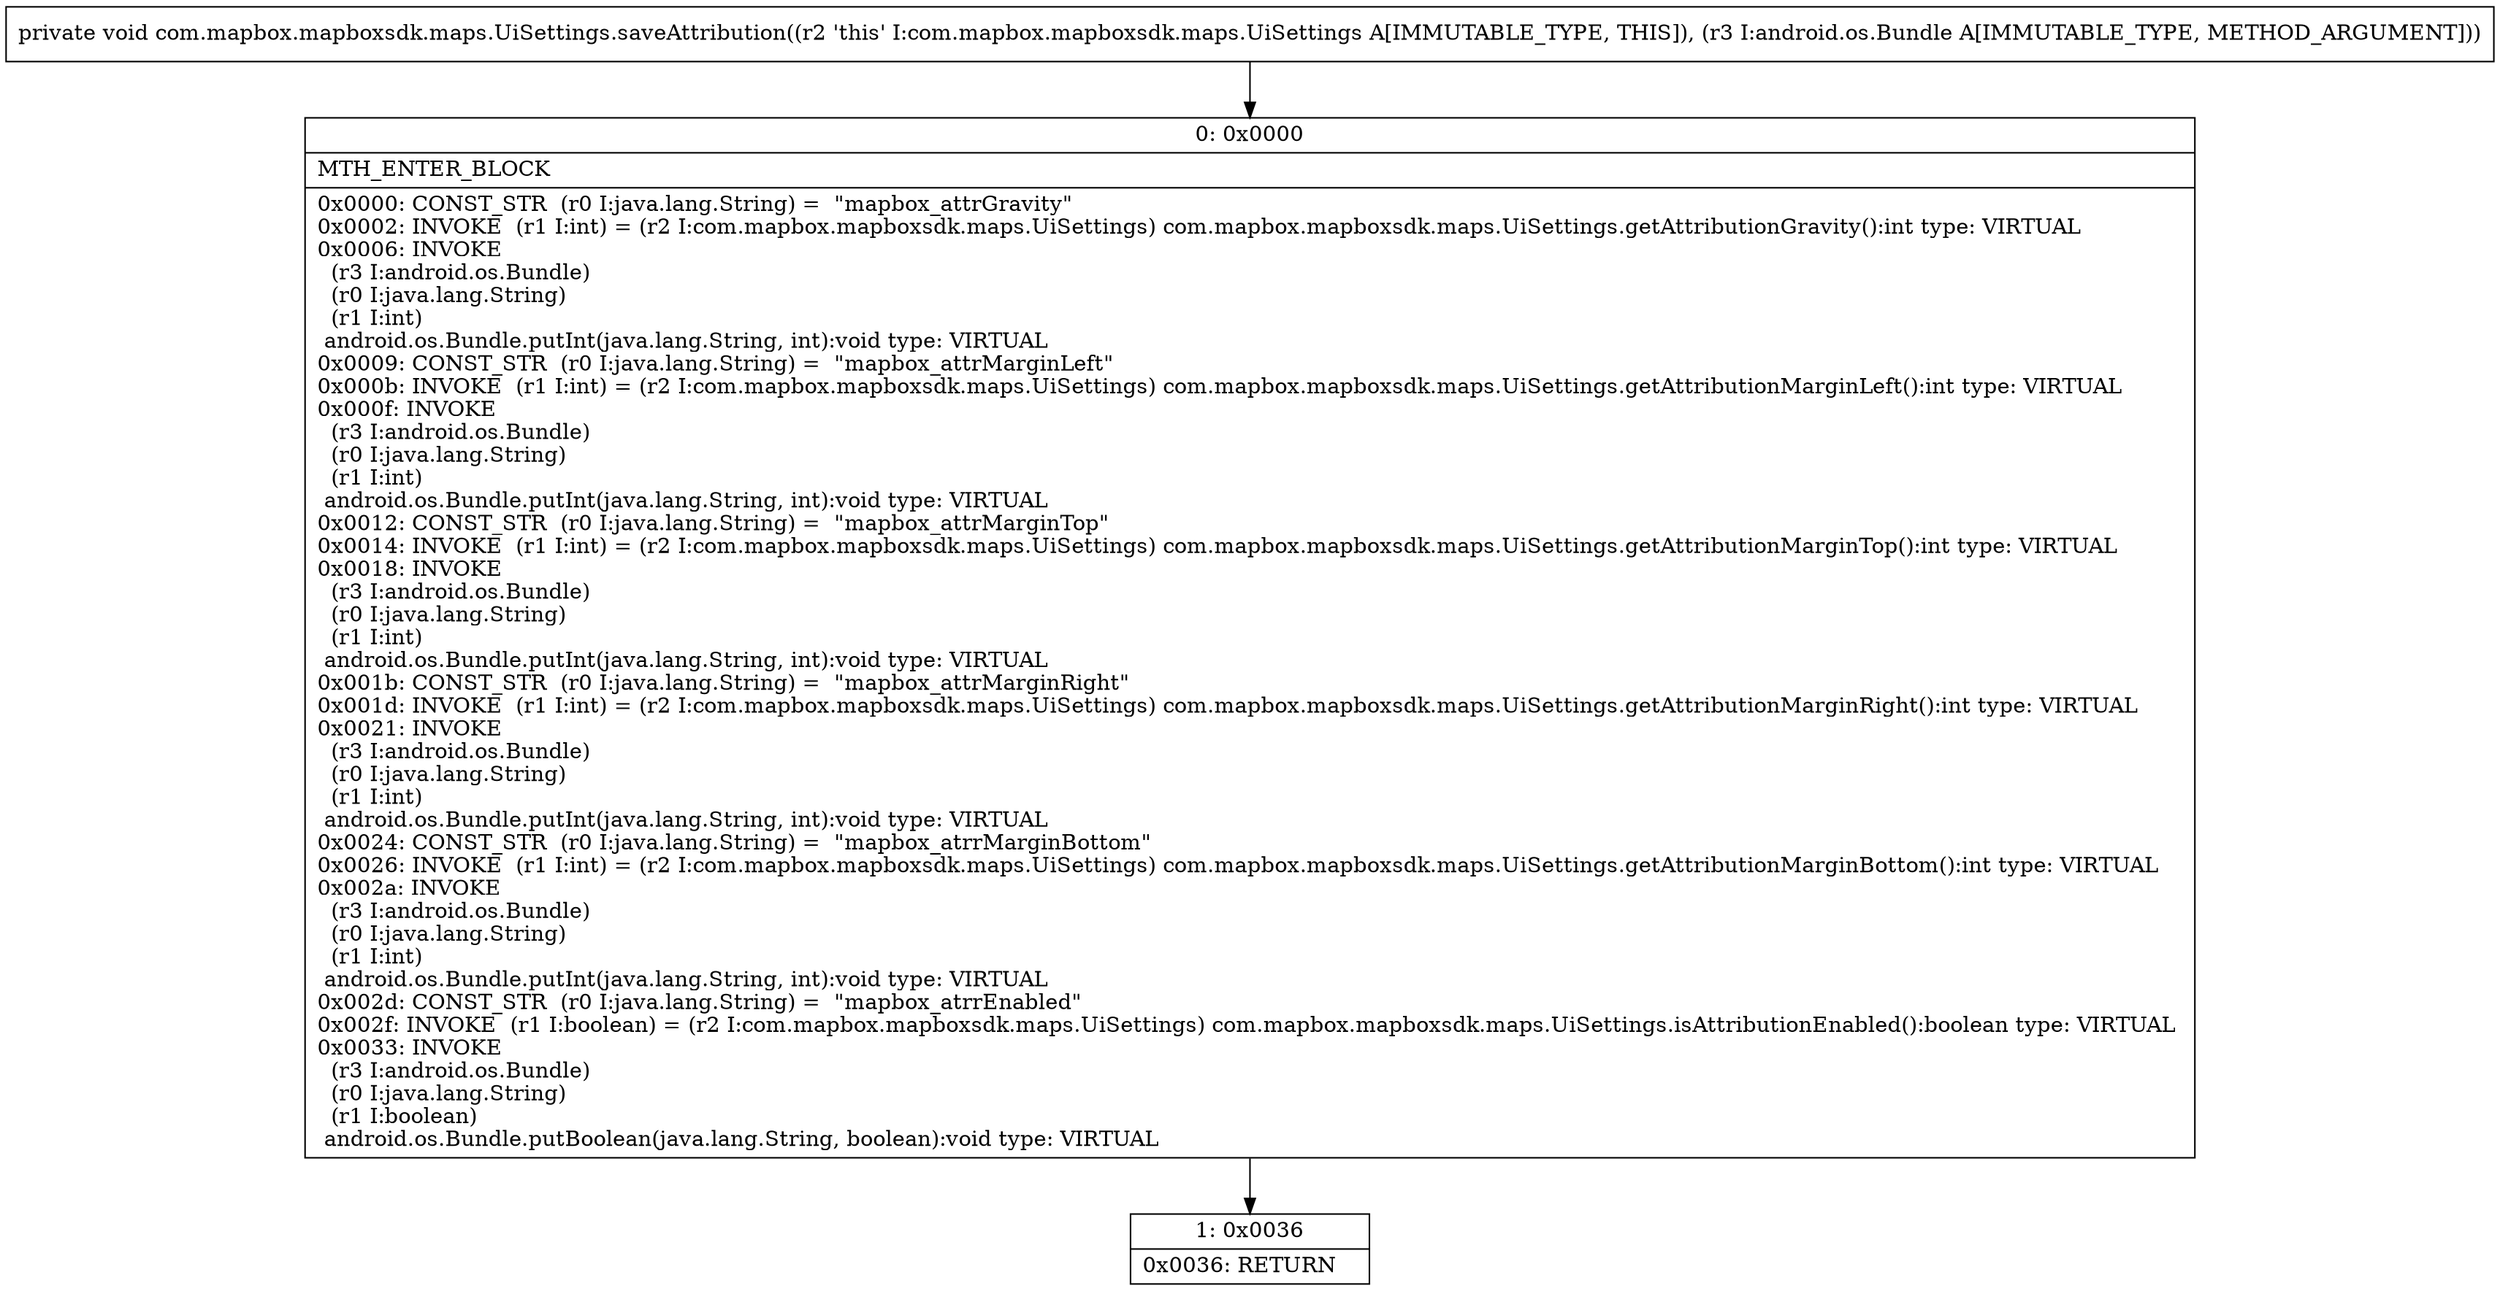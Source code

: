 digraph "CFG forcom.mapbox.mapboxsdk.maps.UiSettings.saveAttribution(Landroid\/os\/Bundle;)V" {
Node_0 [shape=record,label="{0\:\ 0x0000|MTH_ENTER_BLOCK\l|0x0000: CONST_STR  (r0 I:java.lang.String) =  \"mapbox_attrGravity\" \l0x0002: INVOKE  (r1 I:int) = (r2 I:com.mapbox.mapboxsdk.maps.UiSettings) com.mapbox.mapboxsdk.maps.UiSettings.getAttributionGravity():int type: VIRTUAL \l0x0006: INVOKE  \l  (r3 I:android.os.Bundle)\l  (r0 I:java.lang.String)\l  (r1 I:int)\l android.os.Bundle.putInt(java.lang.String, int):void type: VIRTUAL \l0x0009: CONST_STR  (r0 I:java.lang.String) =  \"mapbox_attrMarginLeft\" \l0x000b: INVOKE  (r1 I:int) = (r2 I:com.mapbox.mapboxsdk.maps.UiSettings) com.mapbox.mapboxsdk.maps.UiSettings.getAttributionMarginLeft():int type: VIRTUAL \l0x000f: INVOKE  \l  (r3 I:android.os.Bundle)\l  (r0 I:java.lang.String)\l  (r1 I:int)\l android.os.Bundle.putInt(java.lang.String, int):void type: VIRTUAL \l0x0012: CONST_STR  (r0 I:java.lang.String) =  \"mapbox_attrMarginTop\" \l0x0014: INVOKE  (r1 I:int) = (r2 I:com.mapbox.mapboxsdk.maps.UiSettings) com.mapbox.mapboxsdk.maps.UiSettings.getAttributionMarginTop():int type: VIRTUAL \l0x0018: INVOKE  \l  (r3 I:android.os.Bundle)\l  (r0 I:java.lang.String)\l  (r1 I:int)\l android.os.Bundle.putInt(java.lang.String, int):void type: VIRTUAL \l0x001b: CONST_STR  (r0 I:java.lang.String) =  \"mapbox_attrMarginRight\" \l0x001d: INVOKE  (r1 I:int) = (r2 I:com.mapbox.mapboxsdk.maps.UiSettings) com.mapbox.mapboxsdk.maps.UiSettings.getAttributionMarginRight():int type: VIRTUAL \l0x0021: INVOKE  \l  (r3 I:android.os.Bundle)\l  (r0 I:java.lang.String)\l  (r1 I:int)\l android.os.Bundle.putInt(java.lang.String, int):void type: VIRTUAL \l0x0024: CONST_STR  (r0 I:java.lang.String) =  \"mapbox_atrrMarginBottom\" \l0x0026: INVOKE  (r1 I:int) = (r2 I:com.mapbox.mapboxsdk.maps.UiSettings) com.mapbox.mapboxsdk.maps.UiSettings.getAttributionMarginBottom():int type: VIRTUAL \l0x002a: INVOKE  \l  (r3 I:android.os.Bundle)\l  (r0 I:java.lang.String)\l  (r1 I:int)\l android.os.Bundle.putInt(java.lang.String, int):void type: VIRTUAL \l0x002d: CONST_STR  (r0 I:java.lang.String) =  \"mapbox_atrrEnabled\" \l0x002f: INVOKE  (r1 I:boolean) = (r2 I:com.mapbox.mapboxsdk.maps.UiSettings) com.mapbox.mapboxsdk.maps.UiSettings.isAttributionEnabled():boolean type: VIRTUAL \l0x0033: INVOKE  \l  (r3 I:android.os.Bundle)\l  (r0 I:java.lang.String)\l  (r1 I:boolean)\l android.os.Bundle.putBoolean(java.lang.String, boolean):void type: VIRTUAL \l}"];
Node_1 [shape=record,label="{1\:\ 0x0036|0x0036: RETURN   \l}"];
MethodNode[shape=record,label="{private void com.mapbox.mapboxsdk.maps.UiSettings.saveAttribution((r2 'this' I:com.mapbox.mapboxsdk.maps.UiSettings A[IMMUTABLE_TYPE, THIS]), (r3 I:android.os.Bundle A[IMMUTABLE_TYPE, METHOD_ARGUMENT])) }"];
MethodNode -> Node_0;
Node_0 -> Node_1;
}

